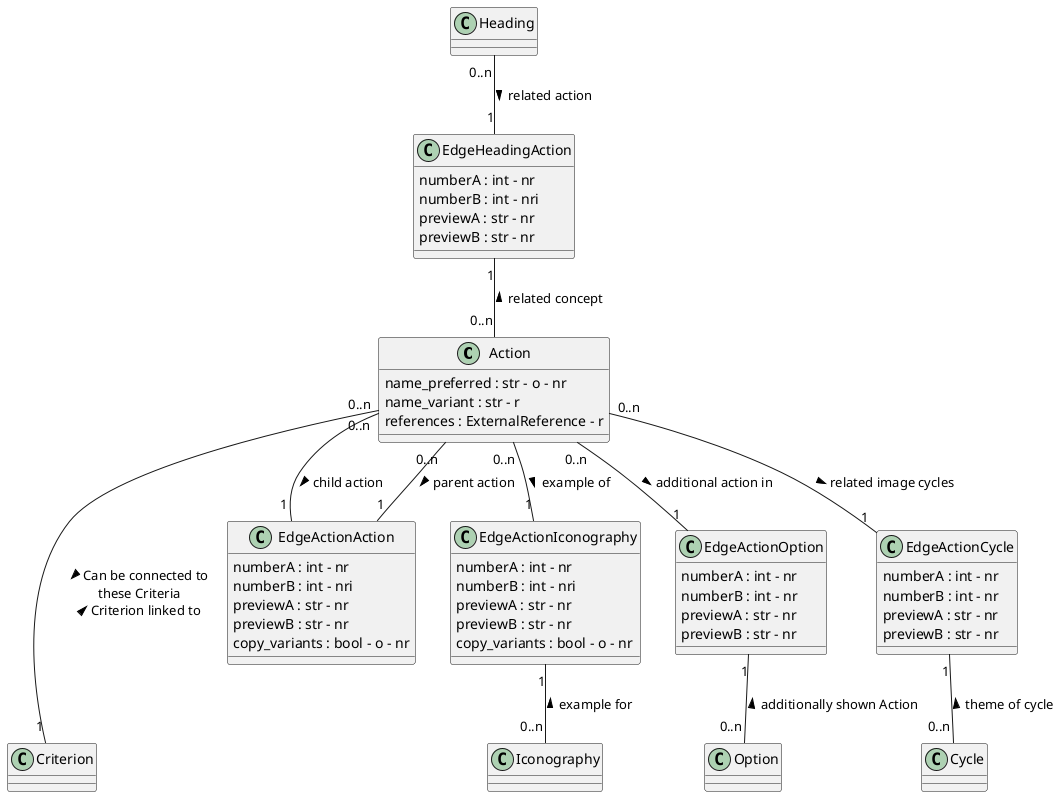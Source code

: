 @startuml action

class Action
Action : name_preferred : str - o - nr
Action : name_variant : str - r
Action : references : ExternalReference - r 

class Heading

class Iconography

class Criterion

class Option 

class Cycle

class EdgeHeadingAction
EdgeHeadingAction : numberA : int - nr
EdgeHeadingAction : numberB : int - nri
EdgeHeadingAction : previewA : str - nr
EdgeHeadingAction : previewB : str - nr

class EdgeActionAction
EdgeActionAction : numberA : int - nr
EdgeActionAction : numberB : int - nri
EdgeActionAction : previewA : str - nr
EdgeActionAction : previewB : str - nr
EdgeActionAction : copy_variants : bool - o - nr

class EdgeActionIconography
EdgeActionIconography : numberA : int - nr
EdgeActionIconography : numberB : int - nri
EdgeActionIconography : previewA : str - nr
EdgeActionIconography : previewB : str - nr
EdgeActionIconography : copy_variants : bool - o - nr

class EdgeActionOption
EdgeActionOption : numberA : int - nr
EdgeActionOption : numberB : int - nr
EdgeActionOption : previewA : str - nr
EdgeActionOption : previewB : str - nr

class EdgeActionCycle
EdgeActionCycle : numberA : int - nr
EdgeActionCycle : numberB : int - nr
EdgeActionCycle : previewA : str - nr
EdgeActionCycle : previewB : str - nr


Heading "0..n" -- "1" EdgeHeadingAction: related action >
EdgeHeadingAction "1" -- "0..n" Action: related concept <

Action "0..n" -- "1" EdgeActionAction: child action >
EdgeActionAction "1" -- "0..n" Action: parent action <

Action "0..n" -- "1" EdgeActionIconography : example of >
EdgeActionIconography "1" -- "0..n" Iconography : example for <

Action "0..n" -- "1" EdgeActionOption : additional action in >
EdgeActionOption "1" -- "0..n" Option : additionally shown Action <

Action "0..n" --- "1" Criterion : > Can be connected to \n these Criteria \n Criterion linked to <

Action "0..n" -- "1" EdgeActionCycle : related image cycles >
EdgeActionCycle "1" -- "0..n" Cycle : theme of cycle <

@enduml